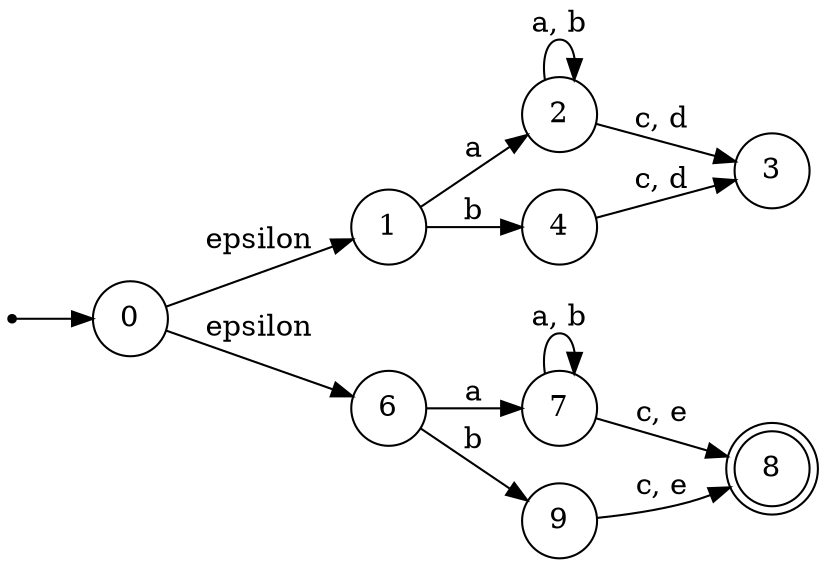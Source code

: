 digraph {
	rankdir=LR
	1 [shape=circle]
	2 [shape=circle]
	3 [shape=circle]
	4 [shape=circle]
	0 [shape=circle]
	__0__ [shape=point]
	0 [shape=circle]
	__0__ -> 0
	6 [shape=circle]
	7 [shape=circle]
	8 [shape=circle]
	8 [shape=doublecircle]
	9 [shape=circle]
	1 -> 2 [label=a shape=circle]
	1 -> 4 [label=b shape=circle]
	2 -> 2 [label="a, b" shape=circle]
	2 -> 3 [label="c, d" shape=circle]
	4 -> 3 [label="c, d" shape=circle]
	6 -> 7 [label=a shape=circle]
	6 -> 9 [label=b shape=circle]
	7 -> 7 [label="a, b" shape=circle]
	7 -> 8 [label="c, e" shape=circle]
	9 -> 8 [label="c, e" shape=circle]
	0 -> 1 [label=epsilon shape=circle]
	0 -> 6 [label=epsilon shape=circle]
}
